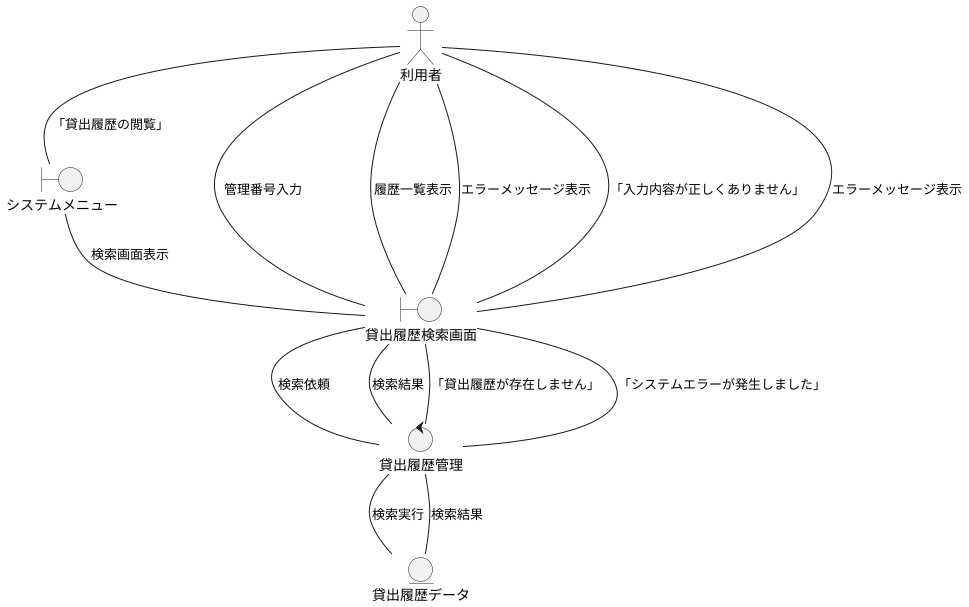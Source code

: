 @startuml
actor 利用者

boundary システムメニュー
boundary 貸出履歴検索画面
control 貸出履歴管理
entity 貸出履歴データ

利用者 -- システムメニュー : 「貸出履歴の閲覧」
システムメニュー -- 貸出履歴検索画面 : 検索画面表示
利用者 -- 貸出履歴検索画面 : 管理番号入力
貸出履歴検索画面 -- 貸出履歴管理 : 検索依頼
貸出履歴管理 -- 貸出履歴データ : 検索実行
貸出履歴データ -- 貸出履歴管理 : 検索結果
貸出履歴管理 -- 貸出履歴検索画面 : 検索結果
貸出履歴検索画面 -- 利用者 : 履歴一覧表示

' --- 代替フロー ---
貸出履歴管理 -- 貸出履歴検索画面 : 「貸出履歴が存在しません」
貸出履歴検索画面 -- 利用者 : エラーメッセージ表示

貸出履歴検索画面 -- 利用者 : 「入力内容が正しくありません」

貸出履歴管理 -- 貸出履歴検索画面 : 「システムエラーが発生しました」
貸出履歴検索画面 -- 利用者 : エラーメッセージ表示
@enduml

